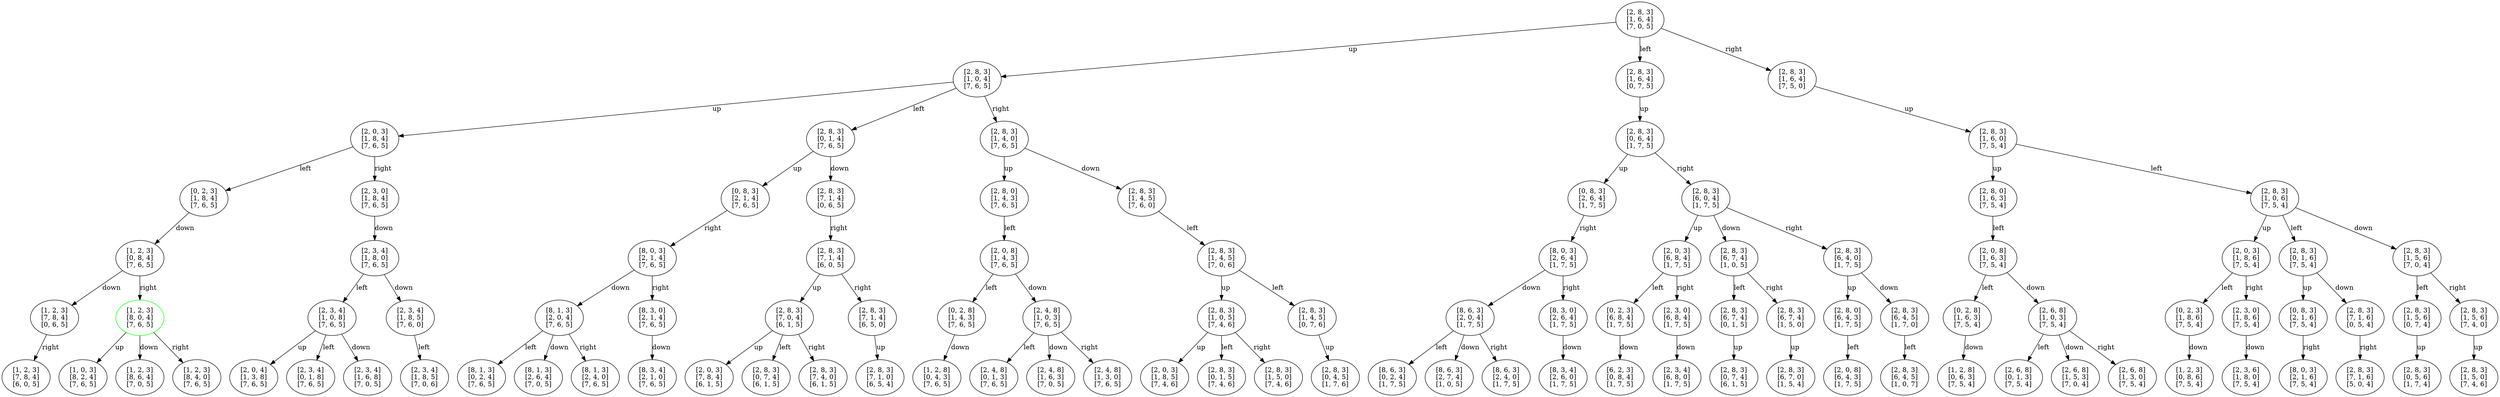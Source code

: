 // State space graph
digraph {
	1 [label="[2, 8, 3]
[1, 6, 4]
[7, 0, 5]"]
	2 [label="[2, 8, 3]
[1, 0, 4]
[7, 6, 5]"]
	1 -> 2 [label=up]
	3 [label="[2, 8, 3]
[1, 6, 4]
[0, 7, 5]"]
	1 -> 3 [label=left]
	4 [label="[2, 8, 3]
[1, 6, 4]
[7, 5, 0]"]
	1 -> 4 [label=right]
	5 [label="[2, 0, 3]
[1, 8, 4]
[7, 6, 5]"]
	2 -> 5 [label=up]
	6 [label="[2, 8, 3]
[0, 1, 4]
[7, 6, 5]"]
	2 -> 6 [label=left]
	7 [label="[2, 8, 3]
[1, 4, 0]
[7, 6, 5]"]
	2 -> 7 [label=right]
	8 [label="[2, 8, 3]
[0, 6, 4]
[1, 7, 5]"]
	3 -> 8 [label=up]
	9 [label="[2, 8, 3]
[1, 6, 0]
[7, 5, 4]"]
	4 -> 9 [label=up]
	10 [label="[0, 2, 3]
[1, 8, 4]
[7, 6, 5]"]
	5 -> 10 [label=left]
	11 [label="[2, 3, 0]
[1, 8, 4]
[7, 6, 5]"]
	5 -> 11 [label=right]
	12 [label="[0, 8, 3]
[2, 1, 4]
[7, 6, 5]"]
	6 -> 12 [label=up]
	13 [label="[2, 8, 3]
[7, 1, 4]
[0, 6, 5]"]
	6 -> 13 [label=down]
	14 [label="[2, 8, 0]
[1, 4, 3]
[7, 6, 5]"]
	7 -> 14 [label=up]
	15 [label="[2, 8, 3]
[1, 4, 5]
[7, 6, 0]"]
	7 -> 15 [label=down]
	16 [label="[0, 8, 3]
[2, 6, 4]
[1, 7, 5]"]
	8 -> 16 [label=up]
	17 [label="[2, 8, 3]
[6, 0, 4]
[1, 7, 5]"]
	8 -> 17 [label=right]
	18 [label="[2, 8, 0]
[1, 6, 3]
[7, 5, 4]"]
	9 -> 18 [label=up]
	19 [label="[2, 8, 3]
[1, 0, 6]
[7, 5, 4]"]
	9 -> 19 [label=left]
	20 [label="[1, 2, 3]
[0, 8, 4]
[7, 6, 5]"]
	10 -> 20 [label=down]
	21 [label="[2, 3, 4]
[1, 8, 0]
[7, 6, 5]"]
	11 -> 21 [label=down]
	22 [label="[8, 0, 3]
[2, 1, 4]
[7, 6, 5]"]
	12 -> 22 [label=right]
	23 [label="[2, 8, 3]
[7, 1, 4]
[6, 0, 5]"]
	13 -> 23 [label=right]
	24 [label="[2, 0, 8]
[1, 4, 3]
[7, 6, 5]"]
	14 -> 24 [label=left]
	25 [label="[2, 8, 3]
[1, 4, 5]
[7, 0, 6]"]
	15 -> 25 [label=left]
	26 [label="[8, 0, 3]
[2, 6, 4]
[1, 7, 5]"]
	16 -> 26 [label=right]
	27 [label="[2, 0, 3]
[6, 8, 4]
[1, 7, 5]"]
	17 -> 27 [label=up]
	28 [label="[2, 8, 3]
[6, 7, 4]
[1, 0, 5]"]
	17 -> 28 [label=down]
	29 [label="[2, 8, 3]
[6, 4, 0]
[1, 7, 5]"]
	17 -> 29 [label=right]
	30 [label="[2, 0, 8]
[1, 6, 3]
[7, 5, 4]"]
	18 -> 30 [label=left]
	31 [label="[2, 0, 3]
[1, 8, 6]
[7, 5, 4]"]
	19 -> 31 [label=up]
	32 [label="[2, 8, 3]
[0, 1, 6]
[7, 5, 4]"]
	19 -> 32 [label=left]
	33 [label="[2, 8, 3]
[1, 5, 6]
[7, 0, 4]"]
	19 -> 33 [label=down]
	34 [label="[1, 2, 3]
[7, 8, 4]
[0, 6, 5]"]
	20 -> 34 [label=down]
	35 [label="[1, 2, 3]
[8, 0, 4]
[7, 6, 5]" color=green]
	20 -> 35 [label=right]
	36 [label="[2, 3, 4]
[1, 0, 8]
[7, 6, 5]"]
	21 -> 36 [label=left]
	37 [label="[2, 3, 4]
[1, 8, 5]
[7, 6, 0]"]
	21 -> 37 [label=down]
	38 [label="[8, 1, 3]
[2, 0, 4]
[7, 6, 5]"]
	22 -> 38 [label=down]
	39 [label="[8, 3, 0]
[2, 1, 4]
[7, 6, 5]"]
	22 -> 39 [label=right]
	40 [label="[2, 8, 3]
[7, 0, 4]
[6, 1, 5]"]
	23 -> 40 [label=up]
	41 [label="[2, 8, 3]
[7, 1, 4]
[6, 5, 0]"]
	23 -> 41 [label=right]
	42 [label="[0, 2, 8]
[1, 4, 3]
[7, 6, 5]"]
	24 -> 42 [label=left]
	43 [label="[2, 4, 8]
[1, 0, 3]
[7, 6, 5]"]
	24 -> 43 [label=down]
	44 [label="[2, 8, 3]
[1, 0, 5]
[7, 4, 6]"]
	25 -> 44 [label=up]
	45 [label="[2, 8, 3]
[1, 4, 5]
[0, 7, 6]"]
	25 -> 45 [label=left]
	46 [label="[8, 6, 3]
[2, 0, 4]
[1, 7, 5]"]
	26 -> 46 [label=down]
	47 [label="[8, 3, 0]
[2, 6, 4]
[1, 7, 5]"]
	26 -> 47 [label=right]
	48 [label="[0, 2, 3]
[6, 8, 4]
[1, 7, 5]"]
	27 -> 48 [label=left]
	49 [label="[2, 3, 0]
[6, 8, 4]
[1, 7, 5]"]
	27 -> 49 [label=right]
	50 [label="[2, 8, 3]
[6, 7, 4]
[0, 1, 5]"]
	28 -> 50 [label=left]
	51 [label="[2, 8, 3]
[6, 7, 4]
[1, 5, 0]"]
	28 -> 51 [label=right]
	52 [label="[2, 8, 0]
[6, 4, 3]
[1, 7, 5]"]
	29 -> 52 [label=up]
	53 [label="[2, 8, 3]
[6, 4, 5]
[1, 7, 0]"]
	29 -> 53 [label=down]
	54 [label="[0, 2, 8]
[1, 6, 3]
[7, 5, 4]"]
	30 -> 54 [label=left]
	55 [label="[2, 6, 8]
[1, 0, 3]
[7, 5, 4]"]
	30 -> 55 [label=down]
	56 [label="[0, 2, 3]
[1, 8, 6]
[7, 5, 4]"]
	31 -> 56 [label=left]
	57 [label="[2, 3, 0]
[1, 8, 6]
[7, 5, 4]"]
	31 -> 57 [label=right]
	58 [label="[0, 8, 3]
[2, 1, 6]
[7, 5, 4]"]
	32 -> 58 [label=up]
	59 [label="[2, 8, 3]
[7, 1, 6]
[0, 5, 4]"]
	32 -> 59 [label=down]
	60 [label="[2, 8, 3]
[1, 5, 6]
[0, 7, 4]"]
	33 -> 60 [label=left]
	61 [label="[2, 8, 3]
[1, 5, 6]
[7, 4, 0]"]
	33 -> 61 [label=right]
	62 [label="[1, 2, 3]
[7, 8, 4]
[6, 0, 5]"]
	34 -> 62 [label=right]
	63 [label="[1, 0, 3]
[8, 2, 4]
[7, 6, 5]"]
	35 -> 63 [label=up]
	64 [label="[1, 2, 3]
[8, 6, 4]
[7, 0, 5]"]
	35 -> 64 [label=down]
	65 [label="[1, 2, 3]
[8, 4, 0]
[7, 6, 5]"]
	35 -> 65 [label=right]
	66 [label="[2, 0, 4]
[1, 3, 8]
[7, 6, 5]"]
	36 -> 66 [label=up]
	67 [label="[2, 3, 4]
[0, 1, 8]
[7, 6, 5]"]
	36 -> 67 [label=left]
	68 [label="[2, 3, 4]
[1, 6, 8]
[7, 0, 5]"]
	36 -> 68 [label=down]
	69 [label="[2, 3, 4]
[1, 8, 5]
[7, 0, 6]"]
	37 -> 69 [label=left]
	70 [label="[8, 1, 3]
[0, 2, 4]
[7, 6, 5]"]
	38 -> 70 [label=left]
	71 [label="[8, 1, 3]
[2, 6, 4]
[7, 0, 5]"]
	38 -> 71 [label=down]
	72 [label="[8, 1, 3]
[2, 4, 0]
[7, 6, 5]"]
	38 -> 72 [label=right]
	73 [label="[8, 3, 4]
[2, 1, 0]
[7, 6, 5]"]
	39 -> 73 [label=down]
	74 [label="[2, 0, 3]
[7, 8, 4]
[6, 1, 5]"]
	40 -> 74 [label=up]
	75 [label="[2, 8, 3]
[0, 7, 4]
[6, 1, 5]"]
	40 -> 75 [label=left]
	76 [label="[2, 8, 3]
[7, 4, 0]
[6, 1, 5]"]
	40 -> 76 [label=right]
	77 [label="[2, 8, 3]
[7, 1, 0]
[6, 5, 4]"]
	41 -> 77 [label=up]
	78 [label="[1, 2, 8]
[0, 4, 3]
[7, 6, 5]"]
	42 -> 78 [label=down]
	79 [label="[2, 4, 8]
[0, 1, 3]
[7, 6, 5]"]
	43 -> 79 [label=left]
	80 [label="[2, 4, 8]
[1, 6, 3]
[7, 0, 5]"]
	43 -> 80 [label=down]
	81 [label="[2, 4, 8]
[1, 3, 0]
[7, 6, 5]"]
	43 -> 81 [label=right]
	82 [label="[2, 0, 3]
[1, 8, 5]
[7, 4, 6]"]
	44 -> 82 [label=up]
	83 [label="[2, 8, 3]
[0, 1, 5]
[7, 4, 6]"]
	44 -> 83 [label=left]
	84 [label="[2, 8, 3]
[1, 5, 0]
[7, 4, 6]"]
	44 -> 84 [label=right]
	85 [label="[2, 8, 3]
[0, 4, 5]
[1, 7, 6]"]
	45 -> 85 [label=up]
	86 [label="[8, 6, 3]
[0, 2, 4]
[1, 7, 5]"]
	46 -> 86 [label=left]
	87 [label="[8, 6, 3]
[2, 7, 4]
[1, 0, 5]"]
	46 -> 87 [label=down]
	88 [label="[8, 6, 3]
[2, 4, 0]
[1, 7, 5]"]
	46 -> 88 [label=right]
	89 [label="[8, 3, 4]
[2, 6, 0]
[1, 7, 5]"]
	47 -> 89 [label=down]
	90 [label="[6, 2, 3]
[0, 8, 4]
[1, 7, 5]"]
	48 -> 90 [label=down]
	91 [label="[2, 3, 4]
[6, 8, 0]
[1, 7, 5]"]
	49 -> 91 [label=down]
	92 [label="[2, 8, 3]
[0, 7, 4]
[6, 1, 5]"]
	50 -> 92 [label=up]
	93 [label="[2, 8, 3]
[6, 7, 0]
[1, 5, 4]"]
	51 -> 93 [label=up]
	94 [label="[2, 0, 8]
[6, 4, 3]
[1, 7, 5]"]
	52 -> 94 [label=left]
	95 [label="[2, 8, 3]
[6, 4, 5]
[1, 0, 7]"]
	53 -> 95 [label=left]
	96 [label="[1, 2, 8]
[0, 6, 3]
[7, 5, 4]"]
	54 -> 96 [label=down]
	97 [label="[2, 6, 8]
[0, 1, 3]
[7, 5, 4]"]
	55 -> 97 [label=left]
	98 [label="[2, 6, 8]
[1, 5, 3]
[7, 0, 4]"]
	55 -> 98 [label=down]
	99 [label="[2, 6, 8]
[1, 3, 0]
[7, 5, 4]"]
	55 -> 99 [label=right]
	100 [label="[1, 2, 3]
[0, 8, 6]
[7, 5, 4]"]
	56 -> 100 [label=down]
	101 [label="[2, 3, 6]
[1, 8, 0]
[7, 5, 4]"]
	57 -> 101 [label=down]
	102 [label="[8, 0, 3]
[2, 1, 6]
[7, 5, 4]"]
	58 -> 102 [label=right]
	103 [label="[2, 8, 3]
[7, 1, 6]
[5, 0, 4]"]
	59 -> 103 [label=right]
	104 [label="[2, 8, 3]
[0, 5, 6]
[1, 7, 4]"]
	60 -> 104 [label=up]
	105 [label="[2, 8, 3]
[1, 5, 0]
[7, 4, 6]"]
	61 -> 105 [label=up]
}
